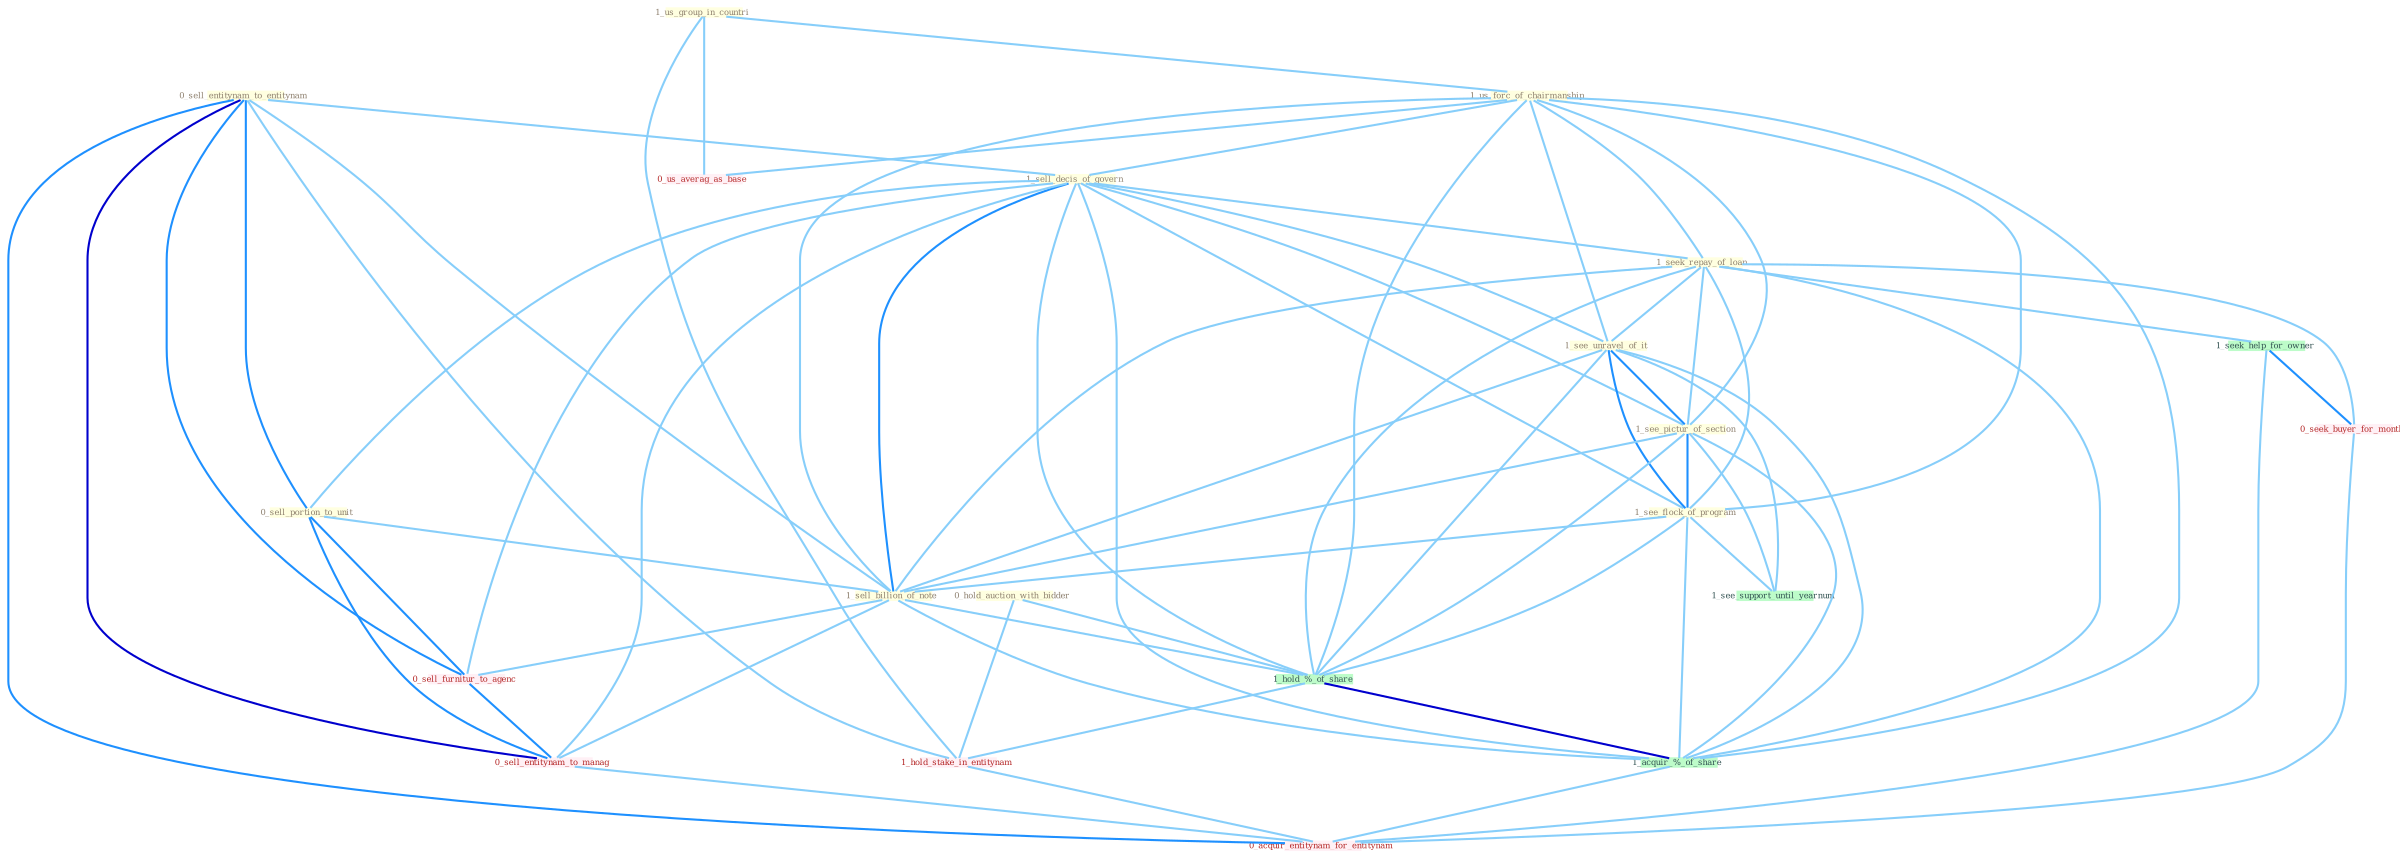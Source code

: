 Graph G{ 
    node
    [shape=polygon,style=filled,width=.5,height=.06,color="#BDFCC9",fixedsize=true,fontsize=4,
    fontcolor="#2f4f4f"];
    {node
    [color="#ffffe0", fontcolor="#8b7d6b"] "0_sell_entitynam_to_entitynam " "1_us_group_in_countri " "1_us_forc_of_chairmanship " "1_sell_decis_of_govern " "0_sell_portion_to_unit " "0_hold_auction_with_bidder " "1_seek_repay_of_loan " "1_see_unravel_of_it " "1_see_pictur_of_section " "1_see_flock_of_program " "1_sell_billion_of_note "}
{node [color="#fff0f5", fontcolor="#b22222"] "1_hold_stake_in_entitynam " "0_seek_buyer_for_month " "0_sell_furnitur_to_agenc " "0_us_averag_as_base " "0_sell_entitynam_to_manag " "0_acquir_entitynam_for_entitynam "}
edge [color="#B0E2FF"];

	"0_sell_entitynam_to_entitynam " -- "1_sell_decis_of_govern " [w="1", color="#87cefa" ];
	"0_sell_entitynam_to_entitynam " -- "0_sell_portion_to_unit " [w="2", color="#1e90ff" , len=0.8];
	"0_sell_entitynam_to_entitynam " -- "1_sell_billion_of_note " [w="1", color="#87cefa" ];
	"0_sell_entitynam_to_entitynam " -- "1_hold_stake_in_entitynam " [w="1", color="#87cefa" ];
	"0_sell_entitynam_to_entitynam " -- "0_sell_furnitur_to_agenc " [w="2", color="#1e90ff" , len=0.8];
	"0_sell_entitynam_to_entitynam " -- "0_sell_entitynam_to_manag " [w="3", color="#0000cd" , len=0.6];
	"0_sell_entitynam_to_entitynam " -- "0_acquir_entitynam_for_entitynam " [w="2", color="#1e90ff" , len=0.8];
	"1_us_group_in_countri " -- "1_us_forc_of_chairmanship " [w="1", color="#87cefa" ];
	"1_us_group_in_countri " -- "1_hold_stake_in_entitynam " [w="1", color="#87cefa" ];
	"1_us_group_in_countri " -- "0_us_averag_as_base " [w="1", color="#87cefa" ];
	"1_us_forc_of_chairmanship " -- "1_sell_decis_of_govern " [w="1", color="#87cefa" ];
	"1_us_forc_of_chairmanship " -- "1_seek_repay_of_loan " [w="1", color="#87cefa" ];
	"1_us_forc_of_chairmanship " -- "1_see_unravel_of_it " [w="1", color="#87cefa" ];
	"1_us_forc_of_chairmanship " -- "1_see_pictur_of_section " [w="1", color="#87cefa" ];
	"1_us_forc_of_chairmanship " -- "1_see_flock_of_program " [w="1", color="#87cefa" ];
	"1_us_forc_of_chairmanship " -- "1_sell_billion_of_note " [w="1", color="#87cefa" ];
	"1_us_forc_of_chairmanship " -- "1_hold_%_of_share " [w="1", color="#87cefa" ];
	"1_us_forc_of_chairmanship " -- "1_acquir_%_of_share " [w="1", color="#87cefa" ];
	"1_us_forc_of_chairmanship " -- "0_us_averag_as_base " [w="1", color="#87cefa" ];
	"1_sell_decis_of_govern " -- "0_sell_portion_to_unit " [w="1", color="#87cefa" ];
	"1_sell_decis_of_govern " -- "1_seek_repay_of_loan " [w="1", color="#87cefa" ];
	"1_sell_decis_of_govern " -- "1_see_unravel_of_it " [w="1", color="#87cefa" ];
	"1_sell_decis_of_govern " -- "1_see_pictur_of_section " [w="1", color="#87cefa" ];
	"1_sell_decis_of_govern " -- "1_see_flock_of_program " [w="1", color="#87cefa" ];
	"1_sell_decis_of_govern " -- "1_sell_billion_of_note " [w="2", color="#1e90ff" , len=0.8];
	"1_sell_decis_of_govern " -- "1_hold_%_of_share " [w="1", color="#87cefa" ];
	"1_sell_decis_of_govern " -- "1_acquir_%_of_share " [w="1", color="#87cefa" ];
	"1_sell_decis_of_govern " -- "0_sell_furnitur_to_agenc " [w="1", color="#87cefa" ];
	"1_sell_decis_of_govern " -- "0_sell_entitynam_to_manag " [w="1", color="#87cefa" ];
	"0_sell_portion_to_unit " -- "1_sell_billion_of_note " [w="1", color="#87cefa" ];
	"0_sell_portion_to_unit " -- "0_sell_furnitur_to_agenc " [w="2", color="#1e90ff" , len=0.8];
	"0_sell_portion_to_unit " -- "0_sell_entitynam_to_manag " [w="2", color="#1e90ff" , len=0.8];
	"0_hold_auction_with_bidder " -- "1_hold_%_of_share " [w="1", color="#87cefa" ];
	"0_hold_auction_with_bidder " -- "1_hold_stake_in_entitynam " [w="1", color="#87cefa" ];
	"1_seek_repay_of_loan " -- "1_see_unravel_of_it " [w="1", color="#87cefa" ];
	"1_seek_repay_of_loan " -- "1_see_pictur_of_section " [w="1", color="#87cefa" ];
	"1_seek_repay_of_loan " -- "1_see_flock_of_program " [w="1", color="#87cefa" ];
	"1_seek_repay_of_loan " -- "1_sell_billion_of_note " [w="1", color="#87cefa" ];
	"1_seek_repay_of_loan " -- "1_hold_%_of_share " [w="1", color="#87cefa" ];
	"1_seek_repay_of_loan " -- "1_seek_help_for_owner " [w="1", color="#87cefa" ];
	"1_seek_repay_of_loan " -- "0_seek_buyer_for_month " [w="1", color="#87cefa" ];
	"1_seek_repay_of_loan " -- "1_acquir_%_of_share " [w="1", color="#87cefa" ];
	"1_see_unravel_of_it " -- "1_see_pictur_of_section " [w="2", color="#1e90ff" , len=0.8];
	"1_see_unravel_of_it " -- "1_see_flock_of_program " [w="2", color="#1e90ff" , len=0.8];
	"1_see_unravel_of_it " -- "1_sell_billion_of_note " [w="1", color="#87cefa" ];
	"1_see_unravel_of_it " -- "1_hold_%_of_share " [w="1", color="#87cefa" ];
	"1_see_unravel_of_it " -- "1_acquir_%_of_share " [w="1", color="#87cefa" ];
	"1_see_unravel_of_it " -- "1_see_support_until_yearnum " [w="1", color="#87cefa" ];
	"1_see_pictur_of_section " -- "1_see_flock_of_program " [w="2", color="#1e90ff" , len=0.8];
	"1_see_pictur_of_section " -- "1_sell_billion_of_note " [w="1", color="#87cefa" ];
	"1_see_pictur_of_section " -- "1_hold_%_of_share " [w="1", color="#87cefa" ];
	"1_see_pictur_of_section " -- "1_acquir_%_of_share " [w="1", color="#87cefa" ];
	"1_see_pictur_of_section " -- "1_see_support_until_yearnum " [w="1", color="#87cefa" ];
	"1_see_flock_of_program " -- "1_sell_billion_of_note " [w="1", color="#87cefa" ];
	"1_see_flock_of_program " -- "1_hold_%_of_share " [w="1", color="#87cefa" ];
	"1_see_flock_of_program " -- "1_acquir_%_of_share " [w="1", color="#87cefa" ];
	"1_see_flock_of_program " -- "1_see_support_until_yearnum " [w="1", color="#87cefa" ];
	"1_sell_billion_of_note " -- "1_hold_%_of_share " [w="1", color="#87cefa" ];
	"1_sell_billion_of_note " -- "1_acquir_%_of_share " [w="1", color="#87cefa" ];
	"1_sell_billion_of_note " -- "0_sell_furnitur_to_agenc " [w="1", color="#87cefa" ];
	"1_sell_billion_of_note " -- "0_sell_entitynam_to_manag " [w="1", color="#87cefa" ];
	"1_hold_%_of_share " -- "1_hold_stake_in_entitynam " [w="1", color="#87cefa" ];
	"1_hold_%_of_share " -- "1_acquir_%_of_share " [w="3", color="#0000cd" , len=0.6];
	"1_hold_stake_in_entitynam " -- "0_acquir_entitynam_for_entitynam " [w="1", color="#87cefa" ];
	"1_seek_help_for_owner " -- "0_seek_buyer_for_month " [w="2", color="#1e90ff" , len=0.8];
	"1_seek_help_for_owner " -- "0_acquir_entitynam_for_entitynam " [w="1", color="#87cefa" ];
	"0_seek_buyer_for_month " -- "0_acquir_entitynam_for_entitynam " [w="1", color="#87cefa" ];
	"1_acquir_%_of_share " -- "0_acquir_entitynam_for_entitynam " [w="1", color="#87cefa" ];
	"0_sell_furnitur_to_agenc " -- "0_sell_entitynam_to_manag " [w="2", color="#1e90ff" , len=0.8];
	"0_sell_entitynam_to_manag " -- "0_acquir_entitynam_for_entitynam " [w="1", color="#87cefa" ];
}